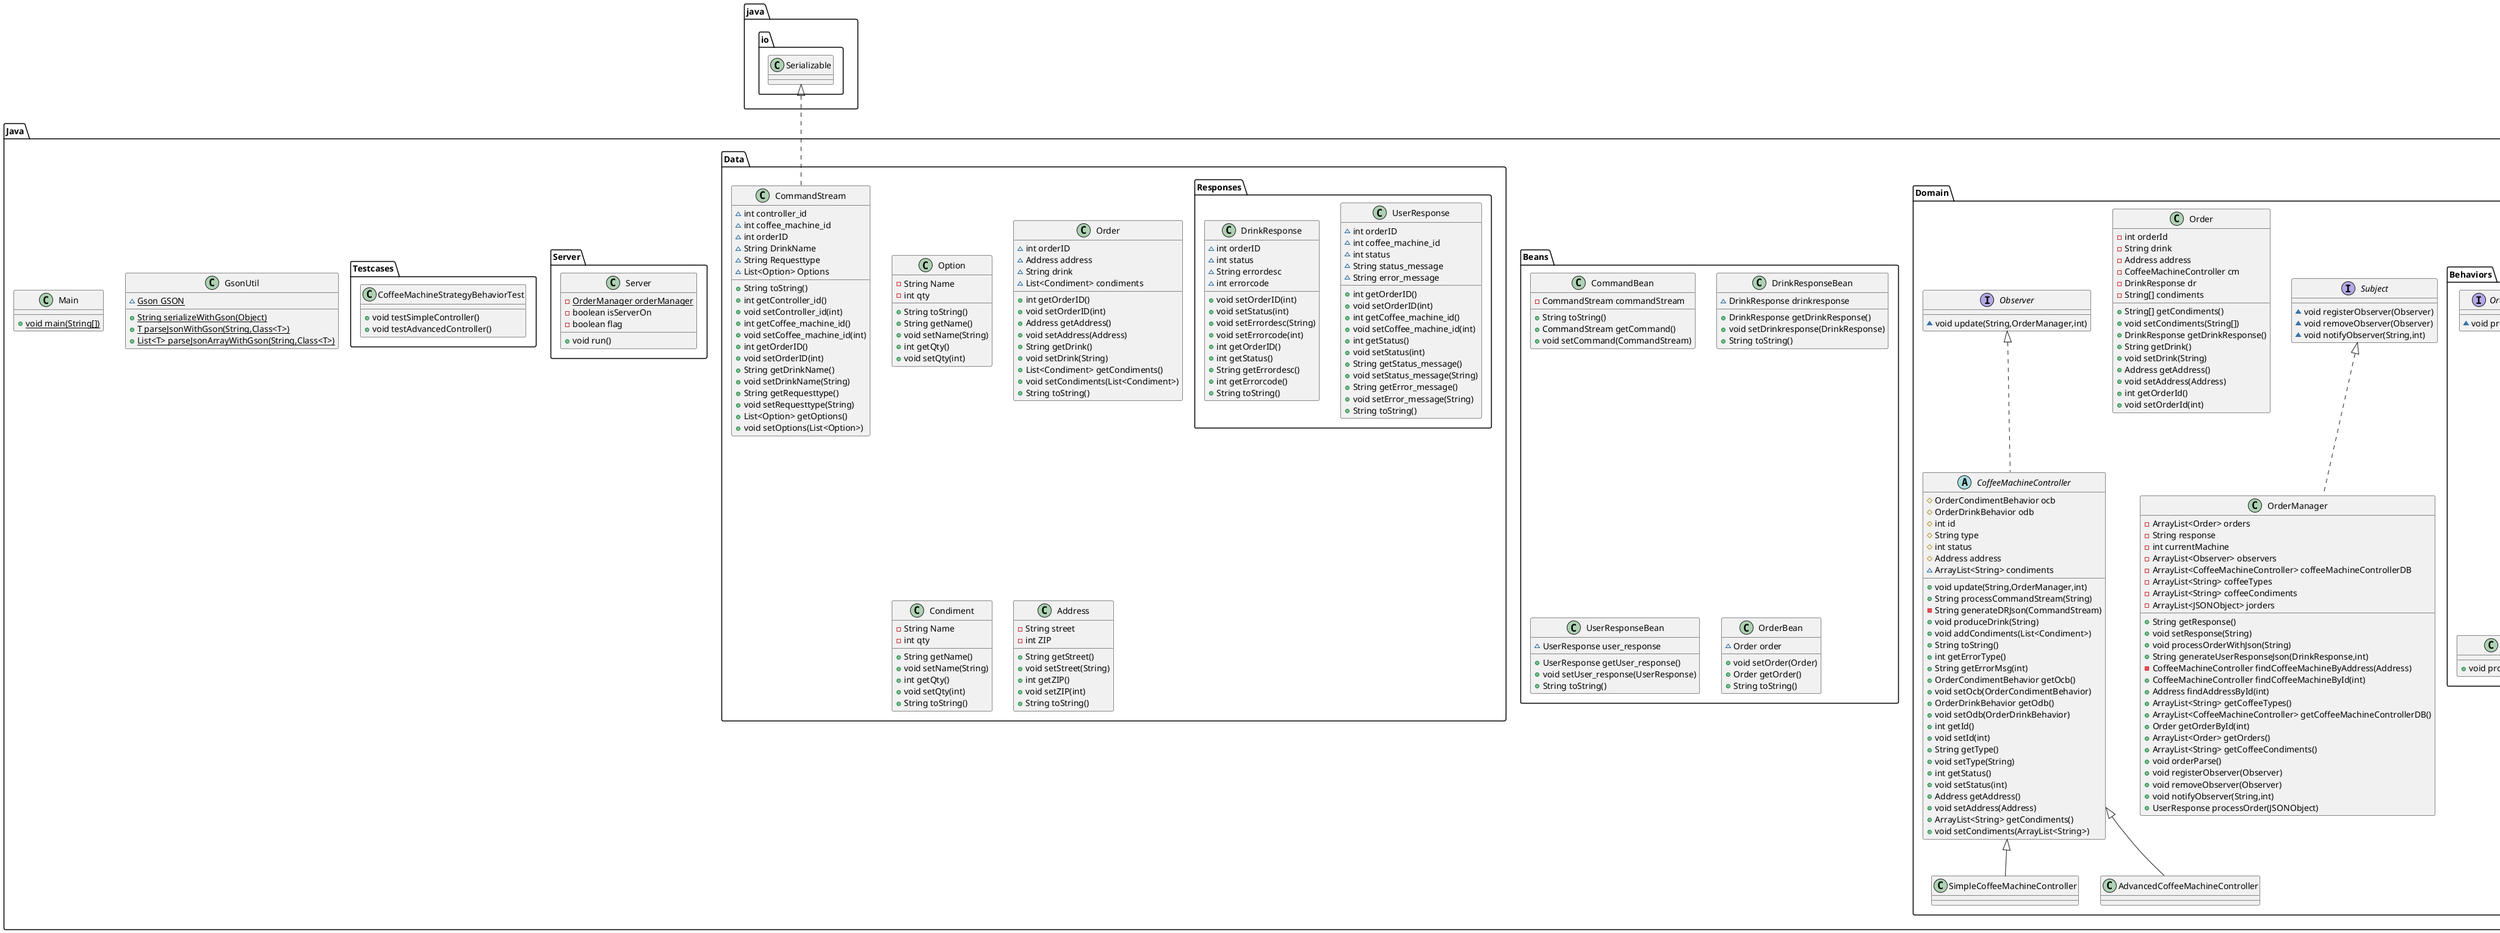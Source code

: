 @startuml
interface Java.Domain.Behaviors.OrderCondimentBehavior {
~ void addCondiments(List<Condiment>)
}
class Java.GsonUtil {
~ {static} Gson GSON
+ {static} String serializeWithGson(Object)
+ {static} T parseJsonWithGson(String,Class<T>)
+ {static} List<T> parseJsonArrayWithGson(String,Class<T>)
}
class Java.Domain.SimpleCoffeeMachineController {
}
class Java.Beans.CommandBean {
- CommandStream commandStream
+ String toString()
+ CommandStream getCommand()
+ void setCommand(CommandStream)
}
class Java.Beans.DrinkResponseBean {
~ DrinkResponse drinkresponse
+ DrinkResponse getDrinkResponse()
+ void setDrinkresponse(DrinkResponse)
+ String toString()
}
class Java.Data.Option {
- String Name
- int qty
+ String toString()
+ String getName()
+ void setName(String)
+ int getQty()
+ void setQty(int)
}
class Java.Domain.Behaviors.AddNoCondiment {
+ void addCondiments(List<Condiment>)
}
class Java.Server.Server {
- {static} OrderManager orderManager
- boolean isServerOn
- boolean flag
+ void run()
}
class Java.Data.Order {
~ int orderID
~ Address address
~ String drink
~ List<Condiment> condiments
+ int getOrderID()
+ void setOrderID(int)
+ Address getAddress()
+ void setAddress(Address)
+ String getDrink()
+ void setDrink(String)
+ List<Condiment> getCondiments()
+ void setCondiments(List<Condiment>)
+ String toString()
}
class Java.Domain.Behaviors.OrderDrink {
+ void produceDrink(String)
}
class Java.Testcases.CoffeeMachineStrategyBehaviorTest {
+ void testSimpleController()
+ void testAdvancedController()
}
interface Java.Domain.Behaviors.OrderDrinkBehavior {
~ void produceDrink(String)
}
interface Java.Domain.Subject {
~ void registerObserver(Observer)
~ void removeObserver(Observer)
~ void notifyObserver(String,int)
}
class Java.Domain.AdvancedCoffeeMachineController {
}
class Java.Domain.Behaviors.AddCondiment {
+ void addCondiments(List<Condiment>)
}
class Java.Beans.UserResponseBean {
~ UserResponse user_response
+ UserResponse getUser_response()
+ void setUser_response(UserResponse)
+ String toString()
}
class Java.Data.Condiment {
- String Name
- int qty
+ String getName()
+ void setName(String)
+ int getQty()
+ void setQty(int)
+ String toString()
}
class Java.Data.Responses.UserResponse {
~ int orderID
~ int coffee_machine_id
~ int status
~ String status_message
~ String error_message
+ int getOrderID()
+ void setOrderID(int)
+ int getCoffee_machine_id()
+ void setCoffee_machine_id(int)
+ int getStatus()
+ void setStatus(int)
+ String getStatus_message()
+ void setStatus_message(String)
+ String getError_message()
+ void setError_message(String)
+ String toString()
}
class Java.Main {
+ {static} void main(String[])
}
abstract class Java.Domain.CoffeeMachineController {
# OrderCondimentBehavior ocb
# OrderDrinkBehavior odb
# int id
# String type
# int status
# Address address
~ ArrayList<String> condiments
+ void update(String,OrderManager,int)
+ String processCommandStream(String)
- String generateDRJson(CommandStream)
+ void produceDrink(String)
+ void addCondiments(List<Condiment>)
+ String toString()
+ int getErrorType()
+ String getErrorMsg(int)
+ OrderCondimentBehavior getOcb()
+ void setOcb(OrderCondimentBehavior)
+ OrderDrinkBehavior getOdb()
+ void setOdb(OrderDrinkBehavior)
+ int getId()
+ void setId(int)
+ String getType()
+ void setType(String)
+ int getStatus()
+ void setStatus(int)
+ Address getAddress()
+ void setAddress(Address)
+ ArrayList<String> getCondiments()
+ void setCondiments(ArrayList<String>)
}
class Java.Domain.Order {
- int orderId
- String drink
- Address address
- CoffeeMachineController cm
- DrinkResponse dr
- String[] condiments
+ String[] getCondiments()
+ void setCondiments(String[])
+ DrinkResponse getDrinkResponse()
+ String getDrink()
+ void setDrink(String)
+ Address getAddress()
+ void setAddress(Address)
+ int getOrderId()
+ void setOrderId(int)
}
class Java.Data.CommandStream {
~ int controller_id
~ int coffee_machine_id
~ int orderID
~ String DrinkName
~ String Requesttype
~ List<Option> Options
+ String toString()
+ int getController_id()
+ void setController_id(int)
+ int getCoffee_machine_id()
+ void setCoffee_machine_id(int)
+ int getOrderID()
+ void setOrderID(int)
+ String getDrinkName()
+ void setDrinkName(String)
+ String getRequesttype()
+ void setRequesttype(String)
+ List<Option> getOptions()
+ void setOptions(List<Option>)
}
class Java.Data.Responses.DrinkResponse {
~ int orderID
~ int status
~ String errordesc
~ int errorcode
+ void setOrderID(int)
+ void setStatus(int)
+ void setErrordesc(String)
+ void setErrorcode(int)
+ int getOrderID()
+ int getStatus()
+ String getErrordesc()
+ int getErrorcode()
+ String toString()
}
class Java.Data.Address {
- String street
- int ZIP
+ String getStreet()
+ void setStreet(String)
+ int getZIP()
+ void setZIP(int)
+ String toString()
}
class Java.Domain.OrderManager {
- ArrayList<Order> orders
- String response
- int currentMachine
- ArrayList<Observer> observers
- ArrayList<CoffeeMachineController> coffeeMachineControllerDB
- ArrayList<String> coffeeTypes
- ArrayList<String> coffeeCondiments
- ArrayList<JSONObject> jorders
+ String getResponse()
+ void setResponse(String)
+ void processOrderWithJson(String)
+ String generateUserResponseJson(DrinkResponse,int)
- CoffeeMachineController findCoffeeMachineByAddress(Address)
+ CoffeeMachineController findCoffeeMachineById(int)
+ Address findAddressById(int)
+ ArrayList<String> getCoffeeTypes()
+ ArrayList<CoffeeMachineController> getCoffeeMachineControllerDB()
+ Order getOrderById(int)
+ ArrayList<Order> getOrders()
+ ArrayList<String> getCoffeeCondiments()
+ void orderParse()
+ void registerObserver(Observer)
+ void removeObserver(Observer)
+ void notifyObserver(String,int)
+ UserResponse processOrder(JSONObject)
}
interface Java.Domain.Observer {
~ void update(String,OrderManager,int)
}
class Java.Beans.OrderBean {
~ Order order
+ void setOrder(Order)
+ Order getOrder()
+ String toString()
}


Java.Domain.CoffeeMachineController <|-- Java.Domain.SimpleCoffeeMachineController
Java.Domain.Behaviors.OrderCondimentBehavior <|.. Java.Domain.Behaviors.AddNoCondiment
Java.Domain.Behaviors.OrderDrinkBehavior <|.. Java.Domain.Behaviors.OrderDrink
Java.Domain.CoffeeMachineController <|-- Java.Domain.AdvancedCoffeeMachineController
Java.Domain.Behaviors.OrderCondimentBehavior <|.. Java.Domain.Behaviors.AddCondiment
Java.Domain.Observer <|.. Java.Domain.CoffeeMachineController
java.io.Serializable <|.. Java.Data.CommandStream
Java.Domain.Subject <|.. Java.Domain.OrderManager
@enduml